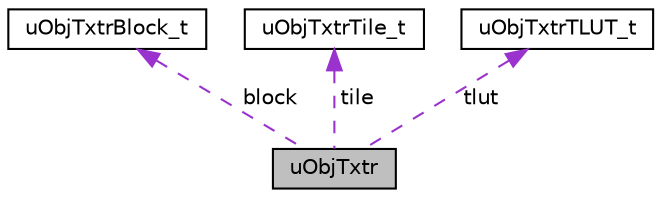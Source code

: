 digraph "uObjTxtr"
{
 // LATEX_PDF_SIZE
  edge [fontname="Helvetica",fontsize="10",labelfontname="Helvetica",labelfontsize="10"];
  node [fontname="Helvetica",fontsize="10",shape=record];
  Node1 [label="uObjTxtr",height=0.2,width=0.4,color="black", fillcolor="grey75", style="filled", fontcolor="black",tooltip=" "];
  Node2 -> Node1 [dir="back",color="darkorchid3",fontsize="10",style="dashed",label=" block" ,fontname="Helvetica"];
  Node2 [label="uObjTxtrBlock_t",height=0.2,width=0.4,color="black", fillcolor="white", style="filled",URL="$de/d8d/structuObjTxtrBlock__t.html",tooltip=" "];
  Node3 -> Node1 [dir="back",color="darkorchid3",fontsize="10",style="dashed",label=" tile" ,fontname="Helvetica"];
  Node3 [label="uObjTxtrTile_t",height=0.2,width=0.4,color="black", fillcolor="white", style="filled",URL="$dc/def/structuObjTxtrTile__t.html",tooltip=" "];
  Node4 -> Node1 [dir="back",color="darkorchid3",fontsize="10",style="dashed",label=" tlut" ,fontname="Helvetica"];
  Node4 [label="uObjTxtrTLUT_t",height=0.2,width=0.4,color="black", fillcolor="white", style="filled",URL="$d0/d77/structuObjTxtrTLUT__t.html",tooltip=" "];
}
